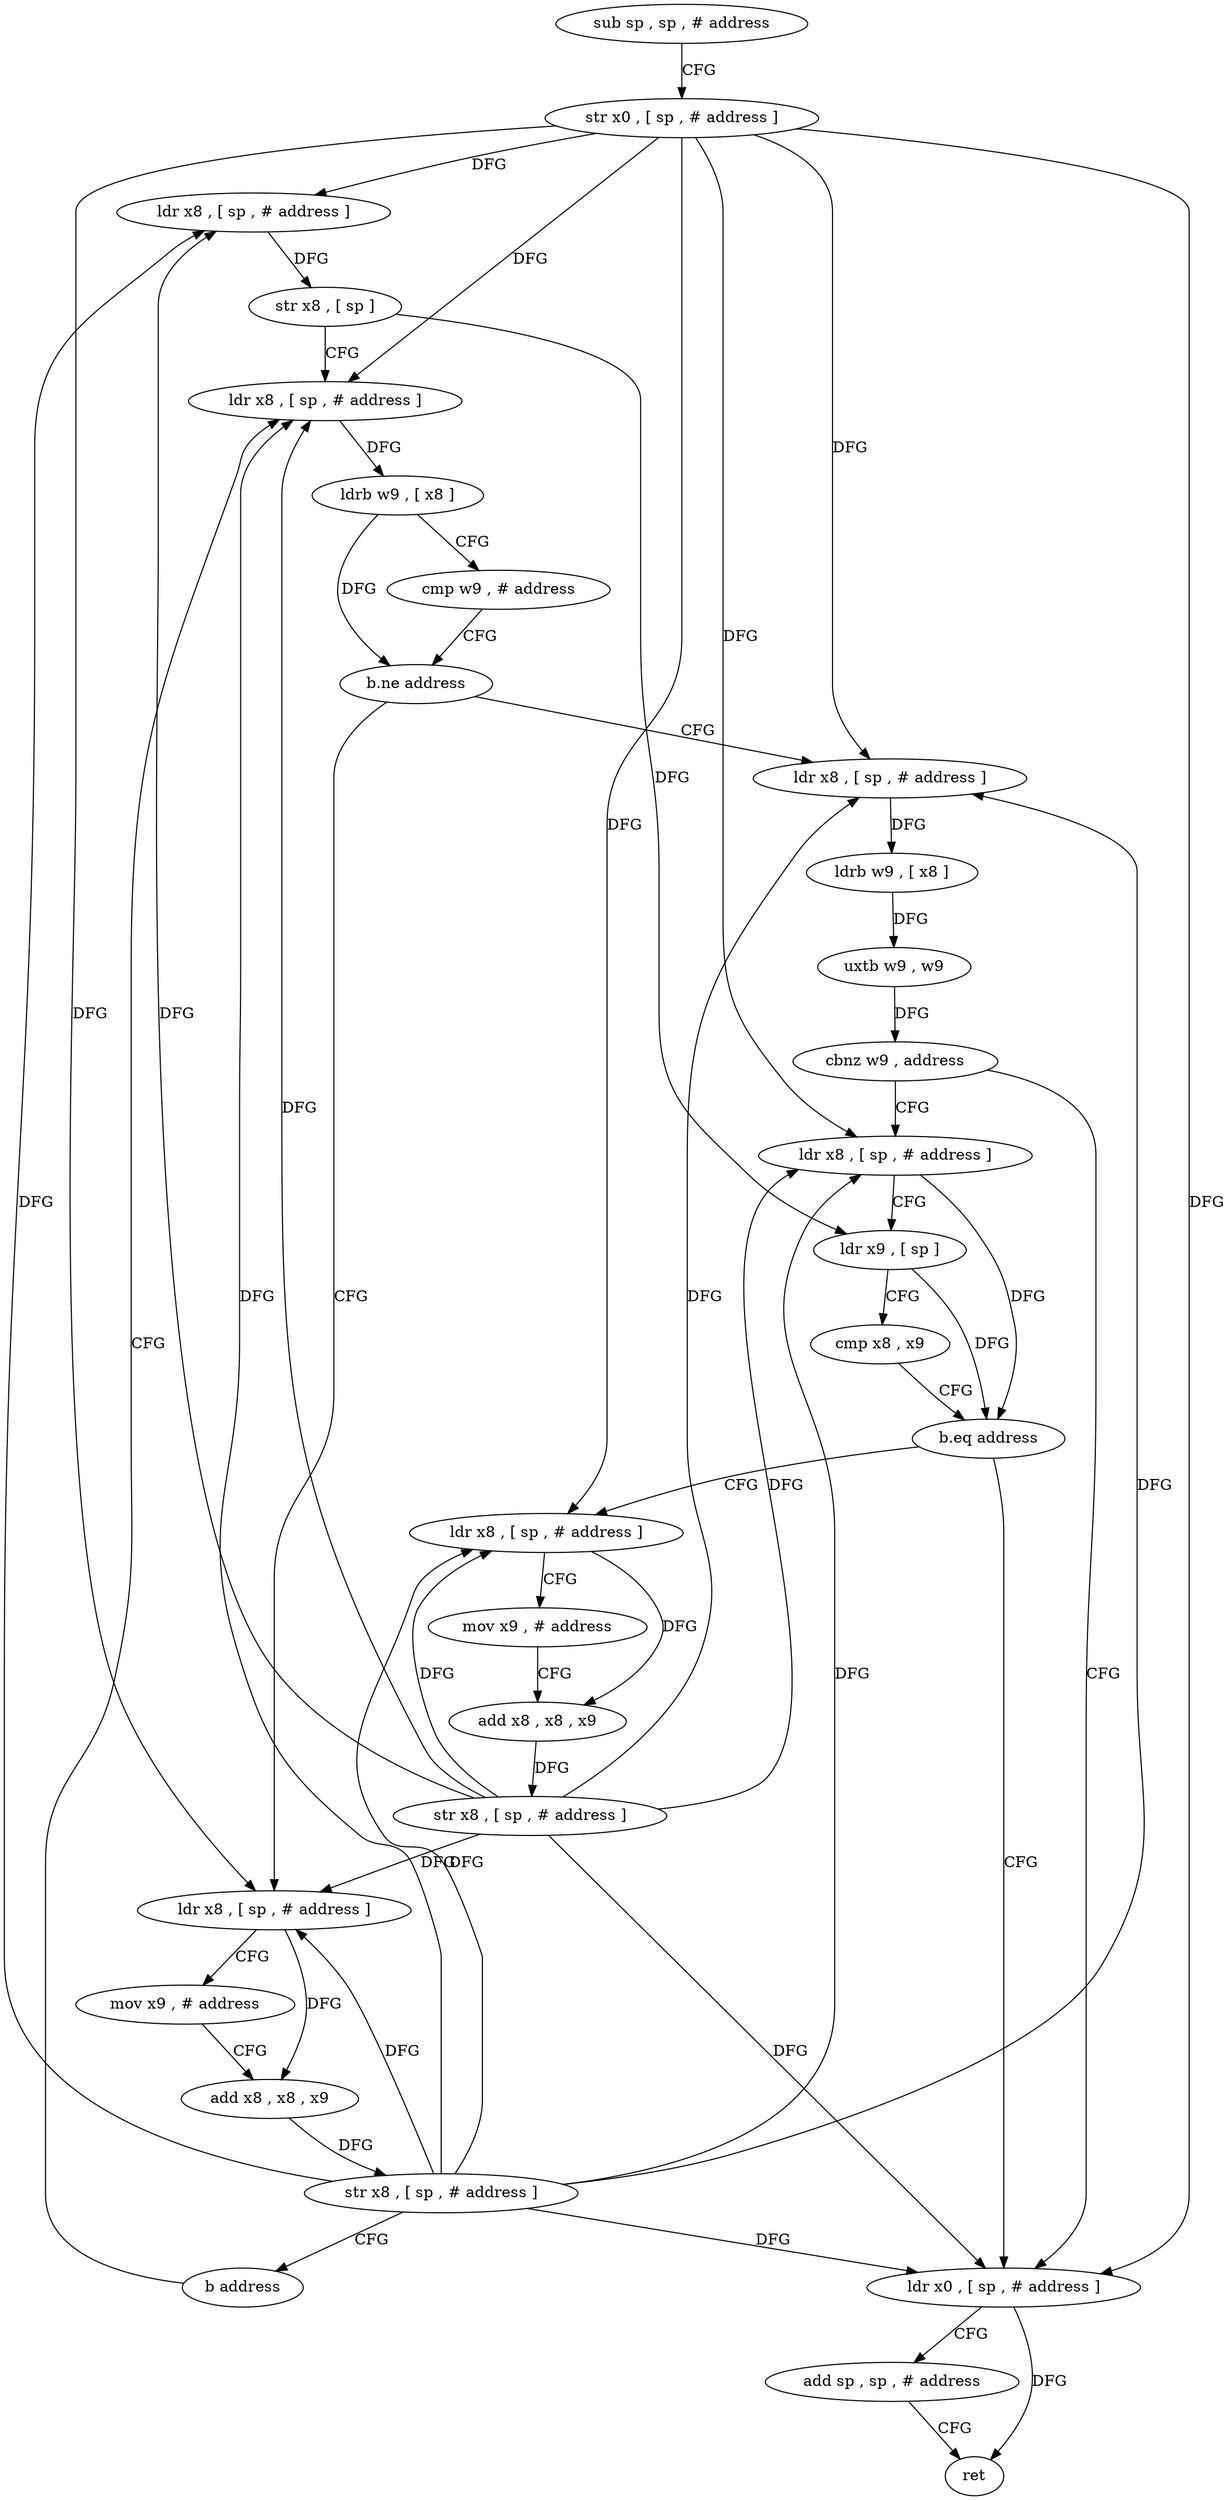 digraph "func" {
"4208572" [label = "sub sp , sp , # address" ]
"4208576" [label = "str x0 , [ sp , # address ]" ]
"4208580" [label = "ldr x8 , [ sp , # address ]" ]
"4208584" [label = "str x8 , [ sp ]" ]
"4208588" [label = "ldr x8 , [ sp , # address ]" ]
"4208624" [label = "ldr x8 , [ sp , # address ]" ]
"4208628" [label = "ldrb w9 , [ x8 ]" ]
"4208632" [label = "uxtb w9 , w9" ]
"4208636" [label = "cbnz w9 , address" ]
"4208672" [label = "ldr x0 , [ sp , # address ]" ]
"4208640" [label = "ldr x8 , [ sp , # address ]" ]
"4208604" [label = "ldr x8 , [ sp , # address ]" ]
"4208608" [label = "mov x9 , # address" ]
"4208612" [label = "add x8 , x8 , x9" ]
"4208616" [label = "str x8 , [ sp , # address ]" ]
"4208620" [label = "b address" ]
"4208676" [label = "add sp , sp , # address" ]
"4208680" [label = "ret" ]
"4208644" [label = "ldr x9 , [ sp ]" ]
"4208648" [label = "cmp x8 , x9" ]
"4208652" [label = "b.eq address" ]
"4208656" [label = "ldr x8 , [ sp , # address ]" ]
"4208592" [label = "ldrb w9 , [ x8 ]" ]
"4208596" [label = "cmp w9 , # address" ]
"4208600" [label = "b.ne address" ]
"4208660" [label = "mov x9 , # address" ]
"4208664" [label = "add x8 , x8 , x9" ]
"4208668" [label = "str x8 , [ sp , # address ]" ]
"4208572" -> "4208576" [ label = "CFG" ]
"4208576" -> "4208580" [ label = "DFG" ]
"4208576" -> "4208588" [ label = "DFG" ]
"4208576" -> "4208624" [ label = "DFG" ]
"4208576" -> "4208604" [ label = "DFG" ]
"4208576" -> "4208672" [ label = "DFG" ]
"4208576" -> "4208640" [ label = "DFG" ]
"4208576" -> "4208656" [ label = "DFG" ]
"4208580" -> "4208584" [ label = "DFG" ]
"4208584" -> "4208588" [ label = "CFG" ]
"4208584" -> "4208644" [ label = "DFG" ]
"4208588" -> "4208592" [ label = "DFG" ]
"4208624" -> "4208628" [ label = "DFG" ]
"4208628" -> "4208632" [ label = "DFG" ]
"4208632" -> "4208636" [ label = "DFG" ]
"4208636" -> "4208672" [ label = "CFG" ]
"4208636" -> "4208640" [ label = "CFG" ]
"4208672" -> "4208676" [ label = "CFG" ]
"4208672" -> "4208680" [ label = "DFG" ]
"4208640" -> "4208644" [ label = "CFG" ]
"4208640" -> "4208652" [ label = "DFG" ]
"4208604" -> "4208608" [ label = "CFG" ]
"4208604" -> "4208612" [ label = "DFG" ]
"4208608" -> "4208612" [ label = "CFG" ]
"4208612" -> "4208616" [ label = "DFG" ]
"4208616" -> "4208620" [ label = "CFG" ]
"4208616" -> "4208580" [ label = "DFG" ]
"4208616" -> "4208588" [ label = "DFG" ]
"4208616" -> "4208624" [ label = "DFG" ]
"4208616" -> "4208604" [ label = "DFG" ]
"4208616" -> "4208672" [ label = "DFG" ]
"4208616" -> "4208640" [ label = "DFG" ]
"4208616" -> "4208656" [ label = "DFG" ]
"4208620" -> "4208588" [ label = "CFG" ]
"4208676" -> "4208680" [ label = "CFG" ]
"4208644" -> "4208648" [ label = "CFG" ]
"4208644" -> "4208652" [ label = "DFG" ]
"4208648" -> "4208652" [ label = "CFG" ]
"4208652" -> "4208672" [ label = "CFG" ]
"4208652" -> "4208656" [ label = "CFG" ]
"4208656" -> "4208660" [ label = "CFG" ]
"4208656" -> "4208664" [ label = "DFG" ]
"4208592" -> "4208596" [ label = "CFG" ]
"4208592" -> "4208600" [ label = "DFG" ]
"4208596" -> "4208600" [ label = "CFG" ]
"4208600" -> "4208624" [ label = "CFG" ]
"4208600" -> "4208604" [ label = "CFG" ]
"4208660" -> "4208664" [ label = "CFG" ]
"4208664" -> "4208668" [ label = "DFG" ]
"4208668" -> "4208672" [ label = "DFG" ]
"4208668" -> "4208580" [ label = "DFG" ]
"4208668" -> "4208588" [ label = "DFG" ]
"4208668" -> "4208624" [ label = "DFG" ]
"4208668" -> "4208604" [ label = "DFG" ]
"4208668" -> "4208640" [ label = "DFG" ]
"4208668" -> "4208656" [ label = "DFG" ]
}
